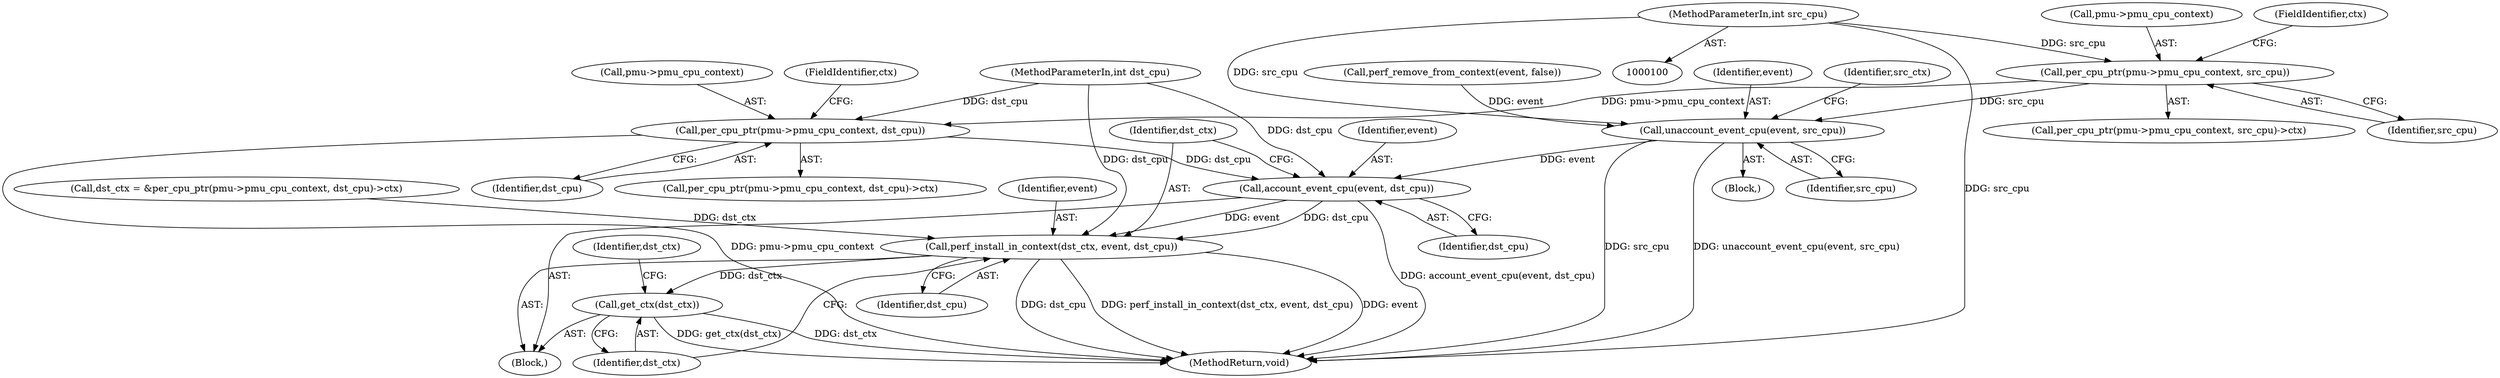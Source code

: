 digraph "0_linux_f63a8daa5812afef4f06c962351687e1ff9ccb2b_10@pointer" {
"1000115" [label="(Call,per_cpu_ptr(pmu->pmu_cpu_context, src_cpu))"];
"1000102" [label="(MethodParameterIn,int src_cpu)"];
"1000125" [label="(Call,per_cpu_ptr(pmu->pmu_cpu_context, dst_cpu))"];
"1000180" [label="(Call,account_event_cpu(event, dst_cpu))"];
"1000183" [label="(Call,perf_install_in_context(dst_ctx, event, dst_cpu))"];
"1000187" [label="(Call,get_ctx(dst_ctx))"];
"1000140" [label="(Call,unaccount_event_cpu(event, src_cpu))"];
"1000116" [label="(Call,pmu->pmu_cpu_context)"];
"1000124" [label="(Call,per_cpu_ptr(pmu->pmu_cpu_context, dst_cpu)->ctx)"];
"1000194" [label="(MethodReturn,void)"];
"1000192" [label="(Identifier,dst_ctx)"];
"1000114" [label="(Call,per_cpu_ptr(pmu->pmu_cpu_context, src_cpu)->ctx)"];
"1000137" [label="(Call,perf_remove_from_context(event, false))"];
"1000141" [label="(Identifier,event)"];
"1000186" [label="(Identifier,dst_cpu)"];
"1000184" [label="(Identifier,dst_ctx)"];
"1000125" [label="(Call,per_cpu_ptr(pmu->pmu_cpu_context, dst_cpu))"];
"1000115" [label="(Call,per_cpu_ptr(pmu->pmu_cpu_context, src_cpu))"];
"1000119" [label="(Identifier,src_cpu)"];
"1000182" [label="(Identifier,dst_cpu)"];
"1000120" [label="(FieldIdentifier,ctx)"];
"1000140" [label="(Call,unaccount_event_cpu(event, src_cpu))"];
"1000142" [label="(Identifier,src_cpu)"];
"1000187" [label="(Call,get_ctx(dst_ctx))"];
"1000129" [label="(Identifier,dst_cpu)"];
"1000183" [label="(Call,perf_install_in_context(dst_ctx, event, dst_cpu))"];
"1000126" [label="(Call,pmu->pmu_cpu_context)"];
"1000130" [label="(FieldIdentifier,ctx)"];
"1000144" [label="(Identifier,src_ctx)"];
"1000103" [label="(MethodParameterIn,int dst_cpu)"];
"1000121" [label="(Call,dst_ctx = &per_cpu_ptr(pmu->pmu_cpu_context, dst_cpu)->ctx)"];
"1000180" [label="(Call,account_event_cpu(event, dst_cpu))"];
"1000102" [label="(MethodParameterIn,int src_cpu)"];
"1000163" [label="(Block,)"];
"1000188" [label="(Identifier,dst_ctx)"];
"1000181" [label="(Identifier,event)"];
"1000185" [label="(Identifier,event)"];
"1000136" [label="(Block,)"];
"1000115" -> "1000114"  [label="AST: "];
"1000115" -> "1000119"  [label="CFG: "];
"1000116" -> "1000115"  [label="AST: "];
"1000119" -> "1000115"  [label="AST: "];
"1000120" -> "1000115"  [label="CFG: "];
"1000102" -> "1000115"  [label="DDG: src_cpu"];
"1000115" -> "1000125"  [label="DDG: pmu->pmu_cpu_context"];
"1000115" -> "1000140"  [label="DDG: src_cpu"];
"1000102" -> "1000100"  [label="AST: "];
"1000102" -> "1000194"  [label="DDG: src_cpu"];
"1000102" -> "1000140"  [label="DDG: src_cpu"];
"1000125" -> "1000124"  [label="AST: "];
"1000125" -> "1000129"  [label="CFG: "];
"1000126" -> "1000125"  [label="AST: "];
"1000129" -> "1000125"  [label="AST: "];
"1000130" -> "1000125"  [label="CFG: "];
"1000125" -> "1000194"  [label="DDG: pmu->pmu_cpu_context"];
"1000103" -> "1000125"  [label="DDG: dst_cpu"];
"1000125" -> "1000180"  [label="DDG: dst_cpu"];
"1000180" -> "1000163"  [label="AST: "];
"1000180" -> "1000182"  [label="CFG: "];
"1000181" -> "1000180"  [label="AST: "];
"1000182" -> "1000180"  [label="AST: "];
"1000184" -> "1000180"  [label="CFG: "];
"1000180" -> "1000194"  [label="DDG: account_event_cpu(event, dst_cpu)"];
"1000140" -> "1000180"  [label="DDG: event"];
"1000103" -> "1000180"  [label="DDG: dst_cpu"];
"1000180" -> "1000183"  [label="DDG: event"];
"1000180" -> "1000183"  [label="DDG: dst_cpu"];
"1000183" -> "1000163"  [label="AST: "];
"1000183" -> "1000186"  [label="CFG: "];
"1000184" -> "1000183"  [label="AST: "];
"1000185" -> "1000183"  [label="AST: "];
"1000186" -> "1000183"  [label="AST: "];
"1000188" -> "1000183"  [label="CFG: "];
"1000183" -> "1000194"  [label="DDG: event"];
"1000183" -> "1000194"  [label="DDG: dst_cpu"];
"1000183" -> "1000194"  [label="DDG: perf_install_in_context(dst_ctx, event, dst_cpu)"];
"1000121" -> "1000183"  [label="DDG: dst_ctx"];
"1000103" -> "1000183"  [label="DDG: dst_cpu"];
"1000183" -> "1000187"  [label="DDG: dst_ctx"];
"1000187" -> "1000163"  [label="AST: "];
"1000187" -> "1000188"  [label="CFG: "];
"1000188" -> "1000187"  [label="AST: "];
"1000192" -> "1000187"  [label="CFG: "];
"1000187" -> "1000194"  [label="DDG: dst_ctx"];
"1000187" -> "1000194"  [label="DDG: get_ctx(dst_ctx)"];
"1000140" -> "1000136"  [label="AST: "];
"1000140" -> "1000142"  [label="CFG: "];
"1000141" -> "1000140"  [label="AST: "];
"1000142" -> "1000140"  [label="AST: "];
"1000144" -> "1000140"  [label="CFG: "];
"1000140" -> "1000194"  [label="DDG: src_cpu"];
"1000140" -> "1000194"  [label="DDG: unaccount_event_cpu(event, src_cpu)"];
"1000137" -> "1000140"  [label="DDG: event"];
}
